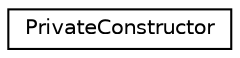 digraph "Graphical Class Hierarchy"
{
  edge [fontname="Helvetica",fontsize="10",labelfontname="Helvetica",labelfontsize="10"];
  node [fontname="Helvetica",fontsize="10",shape=record];
  rankdir="LR";
  Node0 [label="PrivateConstructor",height=0.2,width=0.4,color="black", fillcolor="white", style="filled",URL="$struct_private_constructor.html"];
}
